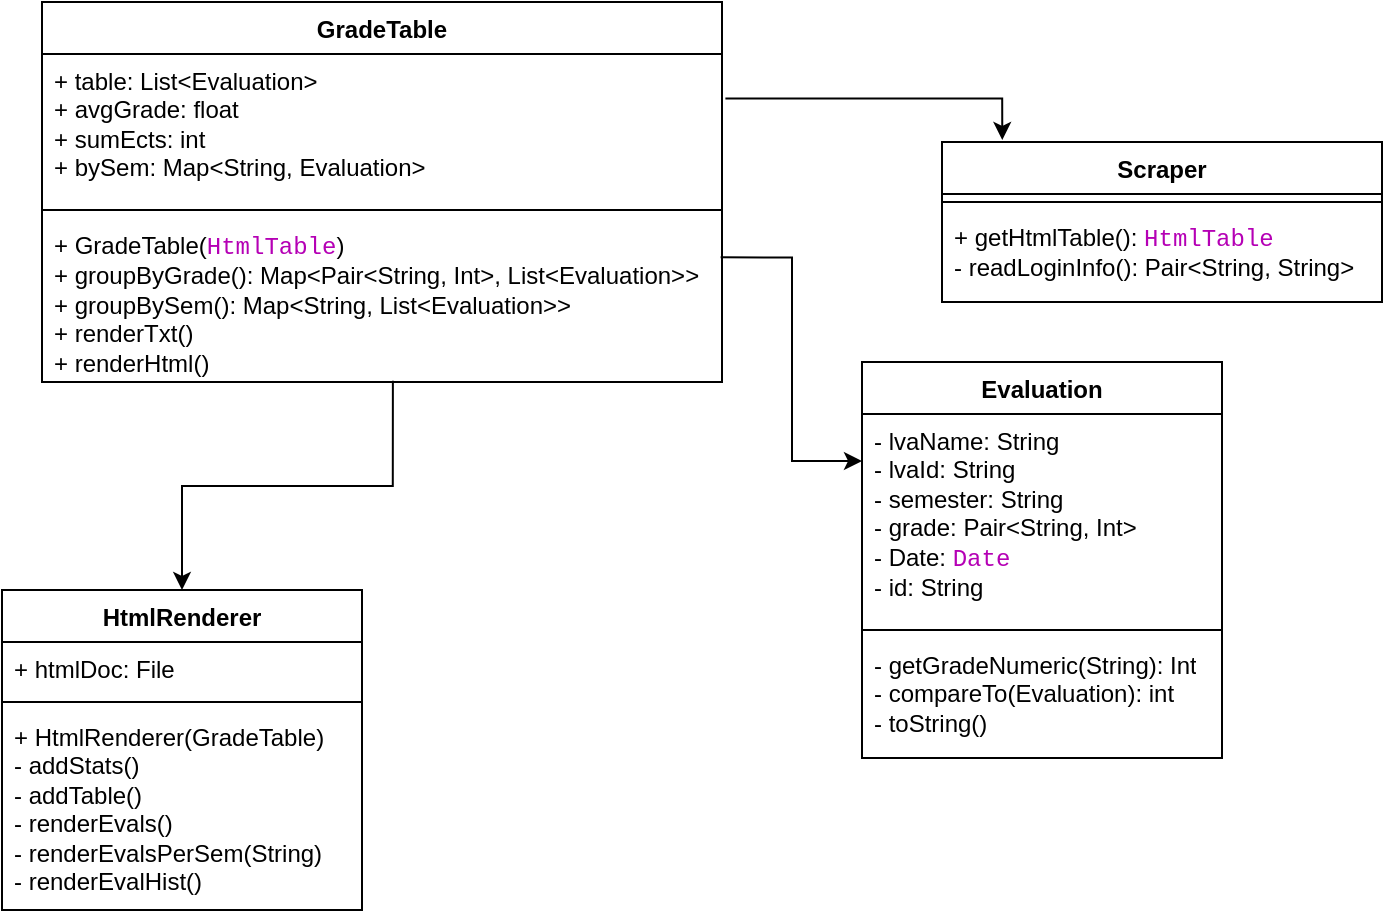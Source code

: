 <mxfile version="25.0.1">
  <diagram name="Page-1" id="9f46799a-70d6-7492-0946-bef42562c5a5">
    <mxGraphModel dx="721" dy="1179" grid="1" gridSize="10" guides="1" tooltips="1" connect="1" arrows="1" fold="1" page="1" pageScale="1" pageWidth="1169" pageHeight="827" background="none" math="0" shadow="0">
      <root>
        <mxCell id="0" />
        <mxCell id="1" parent="0" />
        <mxCell id="0_EGF64PqgSWovmX4bfV-1" value="Scraper" style="swimlane;fontStyle=1;align=center;verticalAlign=top;childLayout=stackLayout;horizontal=1;startSize=26;horizontalStack=0;resizeParent=1;resizeParentMax=0;resizeLast=0;collapsible=1;marginBottom=0;whiteSpace=wrap;html=1;fontSize=12;" parent="1" vertex="1">
          <mxGeometry x="490" y="110" width="220" height="80" as="geometry" />
        </mxCell>
        <mxCell id="0_EGF64PqgSWovmX4bfV-3" value="" style="line;strokeWidth=1;fillColor=none;align=left;verticalAlign=middle;spacingTop=-1;spacingLeft=3;spacingRight=3;rotatable=0;labelPosition=right;points=[];portConstraint=eastwest;strokeColor=inherit;fontSize=12;" parent="0_EGF64PqgSWovmX4bfV-1" vertex="1">
          <mxGeometry y="26" width="220" height="8" as="geometry" />
        </mxCell>
        <mxCell id="0_EGF64PqgSWovmX4bfV-4" value="+ getHtmlTable():&amp;nbsp;&lt;span style=&quot;font-family: Monaco, Menlo, Consolas, &amp;quot;Courier New&amp;quot;, monospace; font-size: 12px;&quot; class=&quot;typ&quot;&gt;&lt;font style=&quot;font-size: 12px;&quot; color=&quot;#b500b5&quot;&gt;HtmlTable&lt;/font&gt;&lt;/span&gt;&lt;span style=&quot;font-family: Monaco, Menlo, Consolas, &amp;quot;Courier New&amp;quot;, monospace; font-size: 12px; color: rgb(0, 0, 0);&quot; class=&quot;pln&quot;&gt;&lt;/span&gt;&lt;div style=&quot;font-size: 12px;&quot;&gt;- readLoginInfo(): Pair&amp;lt;String, String&amp;gt;&lt;/div&gt;" style="text;strokeColor=none;fillColor=none;align=left;verticalAlign=top;spacingLeft=4;spacingRight=4;overflow=hidden;rotatable=0;points=[[0,0.5],[1,0.5]];portConstraint=eastwest;whiteSpace=wrap;html=1;fontSize=12;" parent="0_EGF64PqgSWovmX4bfV-1" vertex="1">
          <mxGeometry y="34" width="220" height="46" as="geometry" />
        </mxCell>
        <mxCell id="0_EGF64PqgSWovmX4bfV-5" value="GradeTable" style="swimlane;fontStyle=1;align=center;verticalAlign=top;childLayout=stackLayout;horizontal=1;startSize=26;horizontalStack=0;resizeParent=1;resizeParentMax=0;resizeLast=0;collapsible=1;marginBottom=0;whiteSpace=wrap;html=1;fontSize=12;" parent="1" vertex="1">
          <mxGeometry x="40" y="40" width="340" height="190" as="geometry" />
        </mxCell>
        <mxCell id="0_EGF64PqgSWovmX4bfV-6" value="+ table: List&amp;lt;Evaluation&amp;gt;&lt;div style=&quot;font-size: 12px;&quot;&gt;+ avgGrade: float&lt;/div&gt;&lt;div style=&quot;font-size: 12px;&quot;&gt;+ sumEcts: int&lt;/div&gt;&lt;div style=&quot;font-size: 12px;&quot;&gt;+ bySem: Map&amp;lt;String, Evaluation&amp;gt;&lt;/div&gt;" style="text;strokeColor=none;fillColor=none;align=left;verticalAlign=top;spacingLeft=4;spacingRight=4;overflow=hidden;rotatable=0;points=[[0,0.5],[1,0.5]];portConstraint=eastwest;whiteSpace=wrap;html=1;fontSize=12;" parent="0_EGF64PqgSWovmX4bfV-5" vertex="1">
          <mxGeometry y="26" width="340" height="74" as="geometry" />
        </mxCell>
        <mxCell id="0_EGF64PqgSWovmX4bfV-7" value="" style="line;strokeWidth=1;fillColor=none;align=left;verticalAlign=middle;spacingTop=-1;spacingLeft=3;spacingRight=3;rotatable=0;labelPosition=right;points=[];portConstraint=eastwest;strokeColor=inherit;fontSize=12;" parent="0_EGF64PqgSWovmX4bfV-5" vertex="1">
          <mxGeometry y="100" width="340" height="8" as="geometry" />
        </mxCell>
        <mxCell id="0_EGF64PqgSWovmX4bfV-8" value="+ GradeTable(&lt;span style=&quot;color: rgb(181, 0, 181); font-family: Monaco, Menlo, Consolas, &amp;quot;Courier New&amp;quot;, monospace; font-size: 12px;&quot;&gt;HtmlTable&lt;/span&gt;)&lt;div&gt;+ groupByGrade(): Map&amp;lt;&lt;span style=&quot;background-color: initial;&quot;&gt;Pair&amp;lt;String, Int&amp;gt;,&amp;nbsp;&lt;/span&gt;&lt;span style=&quot;background-color: initial;&quot;&gt;List&lt;/span&gt;&lt;span style=&quot;background-color: initial;&quot;&gt;&amp;lt;&lt;/span&gt;&lt;span style=&quot;background-color: initial;&quot;&gt;Evaluation&lt;/span&gt;&lt;span style=&quot;background-color: initial;&quot;&gt;&amp;gt;&lt;/span&gt;&lt;span style=&quot;background-color: initial;&quot;&gt;&amp;gt;&lt;/span&gt;&lt;/div&gt;&lt;div&gt;+ groupBySem(): Map&amp;lt;&lt;span style=&quot;background-color: initial;&quot;&gt;String,&amp;nbsp;&lt;/span&gt;&lt;span style=&quot;background-color: initial;&quot;&gt;List&lt;/span&gt;&lt;span style=&quot;background-color: initial;&quot;&gt;&amp;lt;&lt;/span&gt;&lt;span style=&quot;background-color: initial;&quot;&gt;Evaluation&lt;/span&gt;&lt;span style=&quot;background-color: initial;&quot;&gt;&amp;gt;&lt;/span&gt;&lt;span style=&quot;background-color: initial;&quot;&gt;&amp;gt;&lt;/span&gt;&lt;/div&gt;&lt;div&gt;&lt;div style=&quot;font-size: 12px;&quot;&gt;&lt;span style=&quot;background-color: initial; font-size: 12px;&quot;&gt;+ renderTxt()&lt;/span&gt;&lt;/div&gt;&lt;div style=&quot;font-size: 12px;&quot;&gt;&lt;span style=&quot;background-color: initial; font-size: 12px;&quot;&gt;+ renderHtml()&lt;/span&gt;&lt;/div&gt;&lt;/div&gt;" style="text;strokeColor=none;fillColor=none;align=left;verticalAlign=top;spacingLeft=4;spacingRight=4;overflow=hidden;rotatable=0;points=[[0,0.5],[1,0.5]];portConstraint=eastwest;whiteSpace=wrap;html=1;fontSize=12;" parent="0_EGF64PqgSWovmX4bfV-5" vertex="1">
          <mxGeometry y="108" width="340" height="82" as="geometry" />
        </mxCell>
        <mxCell id="0_EGF64PqgSWovmX4bfV-10" value="Evaluation" style="swimlane;fontStyle=1;align=center;verticalAlign=top;childLayout=stackLayout;horizontal=1;startSize=26;horizontalStack=0;resizeParent=1;resizeParentMax=0;resizeLast=0;collapsible=1;marginBottom=0;whiteSpace=wrap;html=1;fontSize=12;" parent="1" vertex="1">
          <mxGeometry x="450" y="220" width="180" height="198" as="geometry" />
        </mxCell>
        <mxCell id="0_EGF64PqgSWovmX4bfV-11" value="&lt;font style=&quot;font-size: 12px;&quot;&gt;- lvaName: String&lt;/font&gt;&lt;div style=&quot;font-size: 12px;&quot;&gt;&lt;font style=&quot;font-size: 12px;&quot;&gt;- lvaId: String&lt;/font&gt;&lt;/div&gt;&lt;div style=&quot;font-size: 12px;&quot;&gt;&lt;font style=&quot;font-size: 12px;&quot;&gt;- semester: String&lt;/font&gt;&lt;/div&gt;&lt;div style=&quot;font-size: 12px;&quot;&gt;&lt;font style=&quot;font-size: 12px;&quot;&gt;- grade: Pair&amp;lt;String, Int&amp;gt;&lt;/font&gt;&lt;/div&gt;&lt;div style=&quot;font-size: 12px;&quot;&gt;&lt;font style=&quot;font-size: 12px;&quot;&gt;- Date:&amp;nbsp;&lt;span style=&quot;color: rgb(181, 0, 181); font-family: Monaco, Menlo, Consolas, &amp;quot;Courier New&amp;quot;, monospace; background-color: initial; font-size: 12px;&quot;&gt;Date&lt;/span&gt;&lt;/font&gt;&lt;/div&gt;&lt;div style=&quot;font-size: 12px;&quot;&gt;- id: String&lt;/div&gt;" style="text;strokeColor=none;fillColor=none;align=left;verticalAlign=top;spacingLeft=4;spacingRight=4;overflow=hidden;rotatable=0;points=[[0,0.5],[1,0.5]];portConstraint=eastwest;whiteSpace=wrap;html=1;fontSize=12;" parent="0_EGF64PqgSWovmX4bfV-10" vertex="1">
          <mxGeometry y="26" width="180" height="104" as="geometry" />
        </mxCell>
        <mxCell id="0_EGF64PqgSWovmX4bfV-12" value="" style="line;strokeWidth=1;fillColor=none;align=left;verticalAlign=middle;spacingTop=-1;spacingLeft=3;spacingRight=3;rotatable=0;labelPosition=right;points=[];portConstraint=eastwest;strokeColor=inherit;fontSize=12;" parent="0_EGF64PqgSWovmX4bfV-10" vertex="1">
          <mxGeometry y="130" width="180" height="8" as="geometry" />
        </mxCell>
        <mxCell id="0_EGF64PqgSWovmX4bfV-13" value="&lt;div style=&quot;font-size: 12px;&quot;&gt;- getGradeNumeric(String): Int&lt;/div&gt;- compareTo(Evaluation): int&lt;div style=&quot;font-size: 12px;&quot;&gt;- toString()&lt;/div&gt;" style="text;strokeColor=none;fillColor=none;align=left;verticalAlign=top;spacingLeft=4;spacingRight=4;overflow=hidden;rotatable=0;points=[[0,0.5],[1,0.5]];portConstraint=eastwest;whiteSpace=wrap;html=1;fontSize=12;" parent="0_EGF64PqgSWovmX4bfV-10" vertex="1">
          <mxGeometry y="138" width="180" height="60" as="geometry" />
        </mxCell>
        <mxCell id="0_EGF64PqgSWovmX4bfV-14" style="edgeStyle=orthogonalEdgeStyle;rounded=0;orthogonalLoop=1;jettySize=auto;html=1;exitX=0.998;exitY=0.24;exitDx=0;exitDy=0;entryX=0;entryY=0.25;entryDx=0;entryDy=0;exitPerimeter=0;fontSize=12;" parent="1" source="0_EGF64PqgSWovmX4bfV-8" target="0_EGF64PqgSWovmX4bfV-10" edge="1">
          <mxGeometry relative="1" as="geometry" />
        </mxCell>
        <mxCell id="0_EGF64PqgSWovmX4bfV-22" style="edgeStyle=orthogonalEdgeStyle;rounded=0;orthogonalLoop=1;jettySize=auto;html=1;exitX=1.005;exitY=0.301;exitDx=0;exitDy=0;entryX=0.137;entryY=-0.013;entryDx=0;entryDy=0;entryPerimeter=0;fontSize=12;exitPerimeter=0;" parent="1" source="0_EGF64PqgSWovmX4bfV-6" target="0_EGF64PqgSWovmX4bfV-1" edge="1">
          <mxGeometry relative="1" as="geometry">
            <mxPoint x="330" y="80" as="sourcePoint" />
            <mxPoint x="525.86" y="83.28" as="targetPoint" />
          </mxGeometry>
        </mxCell>
        <mxCell id="Q2TKS2EGKvXC5R_nTkwY-3" value="HtmlRenderer" style="swimlane;fontStyle=1;align=center;verticalAlign=top;childLayout=stackLayout;horizontal=1;startSize=26;horizontalStack=0;resizeParent=1;resizeParentMax=0;resizeLast=0;collapsible=1;marginBottom=0;whiteSpace=wrap;html=1;fontSize=12;" parent="1" vertex="1">
          <mxGeometry x="20" y="334" width="180" height="160" as="geometry" />
        </mxCell>
        <mxCell id="Q2TKS2EGKvXC5R_nTkwY-4" value="&lt;font style=&quot;font-size: 12px;&quot;&gt;+ htmlDoc: File&lt;/font&gt;" style="text;strokeColor=none;fillColor=none;align=left;verticalAlign=top;spacingLeft=4;spacingRight=4;overflow=hidden;rotatable=0;points=[[0,0.5],[1,0.5]];portConstraint=eastwest;whiteSpace=wrap;html=1;fontSize=12;" parent="Q2TKS2EGKvXC5R_nTkwY-3" vertex="1">
          <mxGeometry y="26" width="180" height="26" as="geometry" />
        </mxCell>
        <mxCell id="Q2TKS2EGKvXC5R_nTkwY-5" value="" style="line;strokeWidth=1;fillColor=none;align=left;verticalAlign=middle;spacingTop=-1;spacingLeft=3;spacingRight=3;rotatable=0;labelPosition=right;points=[];portConstraint=eastwest;strokeColor=inherit;fontSize=12;" parent="Q2TKS2EGKvXC5R_nTkwY-3" vertex="1">
          <mxGeometry y="52" width="180" height="8" as="geometry" />
        </mxCell>
        <mxCell id="Q2TKS2EGKvXC5R_nTkwY-6" value="&lt;div style=&quot;font-size: 12px;&quot;&gt;+ HtmlRenderer(GradeTable)&lt;/div&gt;&lt;div style=&quot;font-size: 12px;&quot;&gt;- addStats()&lt;/div&gt;&lt;div style=&quot;font-size: 12px;&quot;&gt;- addTable()&lt;/div&gt;- renderEvals()&lt;div style=&quot;font-size: 12px;&quot;&gt;- renderEvalsPerSem(String)&lt;/div&gt;&lt;div style=&quot;font-size: 12px;&quot;&gt;- renderEvalHist()&lt;/div&gt;" style="text;strokeColor=none;fillColor=none;align=left;verticalAlign=top;spacingLeft=4;spacingRight=4;overflow=hidden;rotatable=0;points=[[0,0.5],[1,0.5]];portConstraint=eastwest;whiteSpace=wrap;html=1;fontSize=12;" parent="Q2TKS2EGKvXC5R_nTkwY-3" vertex="1">
          <mxGeometry y="60" width="180" height="100" as="geometry" />
        </mxCell>
        <mxCell id="Q2TKS2EGKvXC5R_nTkwY-13" style="edgeStyle=orthogonalEdgeStyle;rounded=0;orthogonalLoop=1;jettySize=auto;html=1;exitX=0.516;exitY=0.993;exitDx=0;exitDy=0;entryX=0.5;entryY=0;entryDx=0;entryDy=0;exitPerimeter=0;" parent="1" source="0_EGF64PqgSWovmX4bfV-8" target="Q2TKS2EGKvXC5R_nTkwY-3" edge="1">
          <mxGeometry relative="1" as="geometry" />
        </mxCell>
      </root>
    </mxGraphModel>
  </diagram>
</mxfile>
